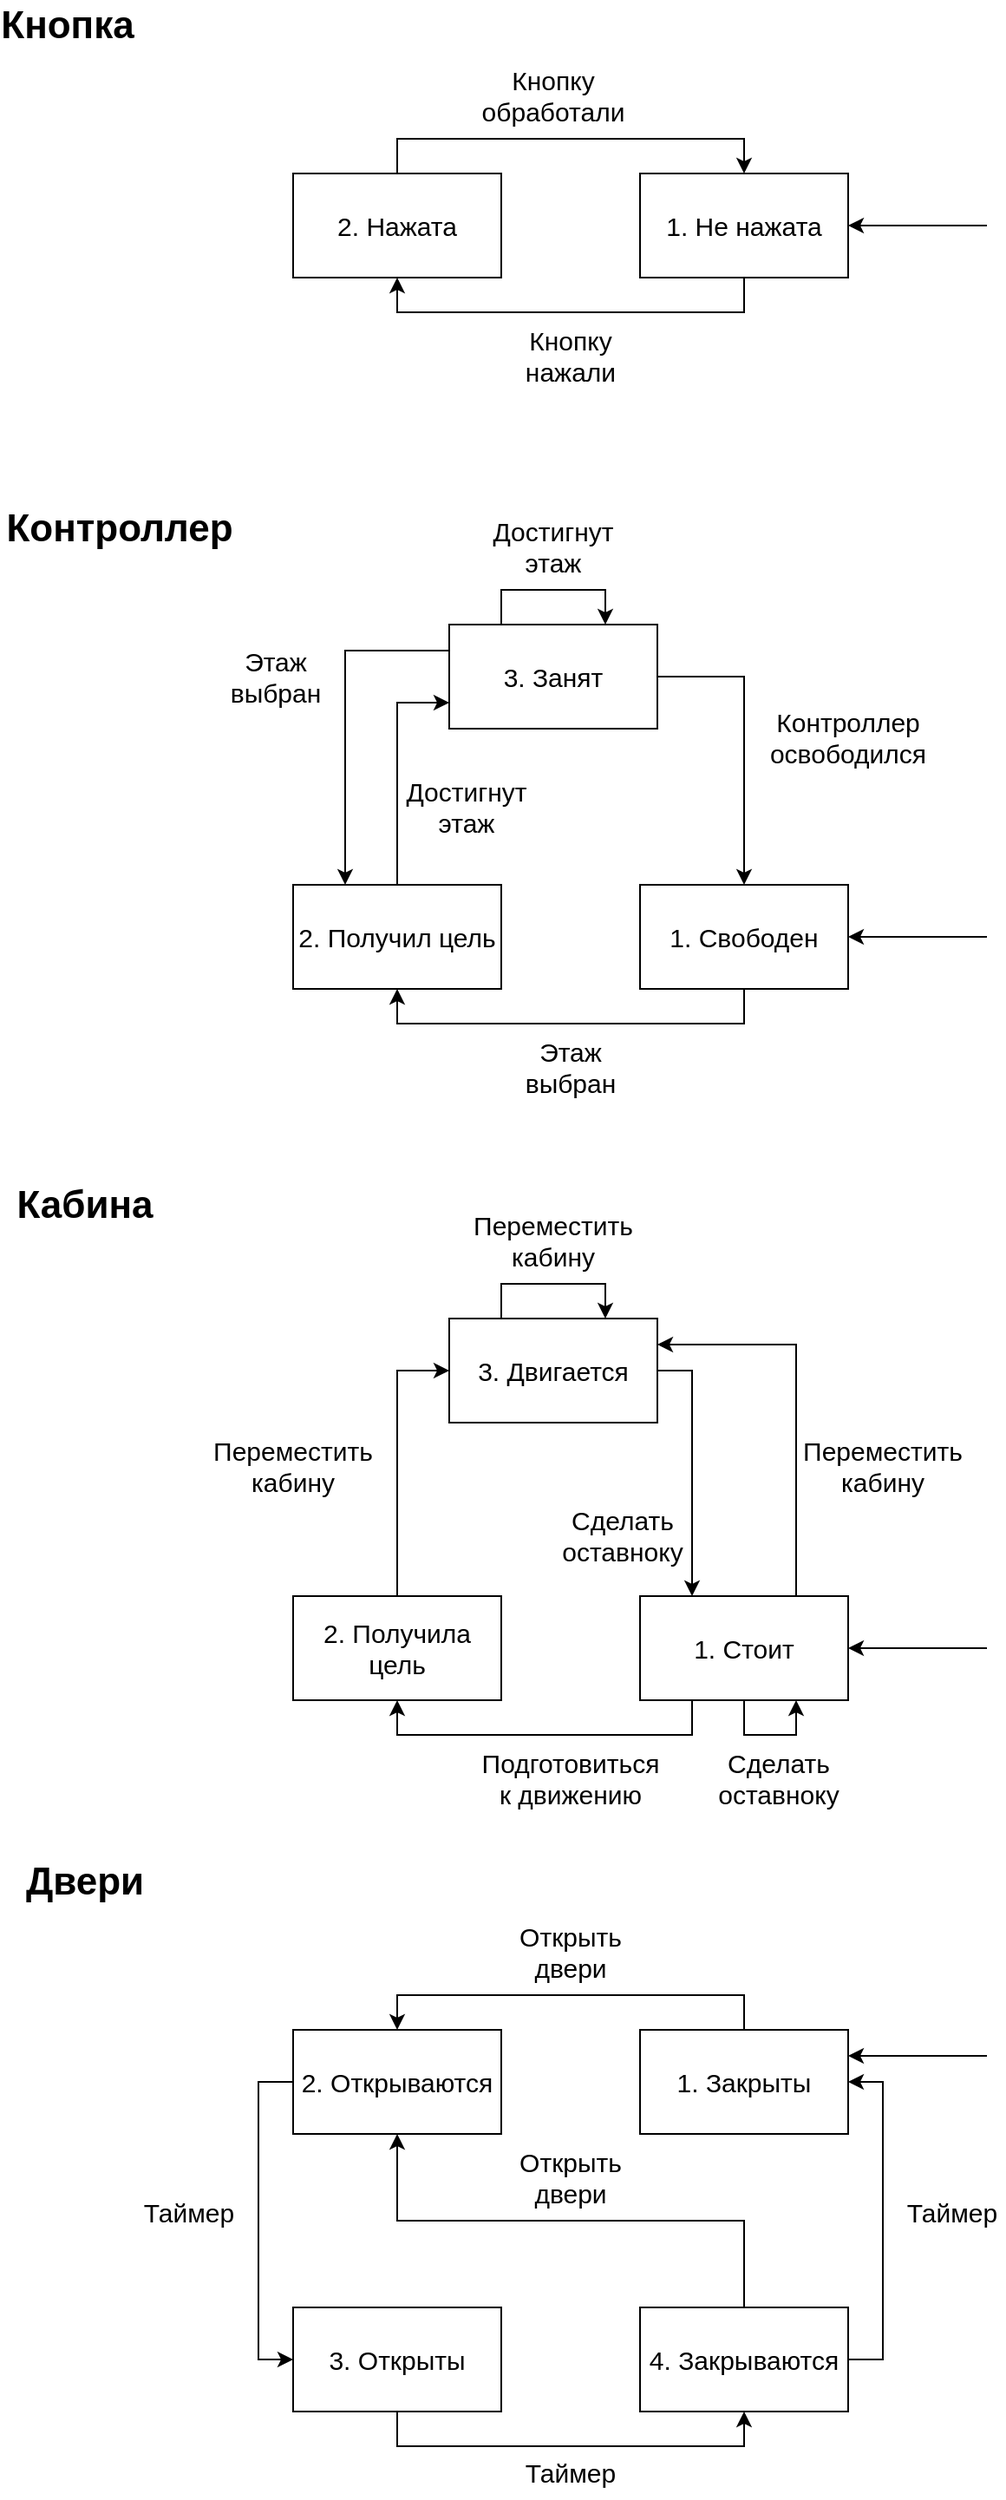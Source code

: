 <mxfile version="18.1.3" type="device"><diagram id="yZQxePFLEc-3SlNq3aoX" name="Page-1"><mxGraphModel dx="1038" dy="489" grid="1" gridSize="10" guides="1" tooltips="1" connect="1" arrows="1" fold="1" page="1" pageScale="1" pageWidth="827" pageHeight="1169" math="0" shadow="0"><root><mxCell id="0"/><mxCell id="1" parent="0"/><mxCell id="qC9KrZw1psJtvGxBCkc3-1" value="Кнопка" style="text;html=1;strokeColor=none;fillColor=none;align=center;verticalAlign=middle;whiteSpace=wrap;rounded=0;fontStyle=1;fontSize=22;" vertex="1" parent="1"><mxGeometry x="40" y="40" width="60" height="30" as="geometry"/></mxCell><mxCell id="qC9KrZw1psJtvGxBCkc3-4" style="edgeStyle=orthogonalEdgeStyle;rounded=0;orthogonalLoop=1;jettySize=auto;html=1;exitX=0.5;exitY=1;exitDx=0;exitDy=0;fontSize=15;entryX=0.5;entryY=1;entryDx=0;entryDy=0;" edge="1" parent="1" source="qC9KrZw1psJtvGxBCkc3-2" target="qC9KrZw1psJtvGxBCkc3-3"><mxGeometry relative="1" as="geometry"><mxPoint x="260" y="250" as="targetPoint"/><Array as="points"><mxPoint x="460" y="220"/><mxPoint x="260" y="220"/></Array></mxGeometry></mxCell><mxCell id="qC9KrZw1psJtvGxBCkc3-2" value="&lt;font style=&quot;font-size: 15px;&quot;&gt;1. Не нажата&lt;/font&gt;" style="rounded=0;whiteSpace=wrap;html=1;fontSize=15;" vertex="1" parent="1"><mxGeometry x="400" y="140" width="120" height="60" as="geometry"/></mxCell><mxCell id="qC9KrZw1psJtvGxBCkc3-5" style="edgeStyle=orthogonalEdgeStyle;rounded=0;orthogonalLoop=1;jettySize=auto;html=1;exitX=0.5;exitY=0;exitDx=0;exitDy=0;entryX=0.5;entryY=0;entryDx=0;entryDy=0;fontSize=15;" edge="1" parent="1" source="qC9KrZw1psJtvGxBCkc3-3" target="qC9KrZw1psJtvGxBCkc3-2"><mxGeometry relative="1" as="geometry"/></mxCell><mxCell id="qC9KrZw1psJtvGxBCkc3-3" value="&lt;font style=&quot;font-size: 15px;&quot;&gt;2. Нажата&lt;/font&gt;" style="rounded=0;whiteSpace=wrap;html=1;fontSize=15;" vertex="1" parent="1"><mxGeometry x="200" y="140" width="120" height="60" as="geometry"/></mxCell><mxCell id="qC9KrZw1psJtvGxBCkc3-6" value="Кнопку нажали" style="text;html=1;strokeColor=none;fillColor=none;align=center;verticalAlign=middle;whiteSpace=wrap;rounded=0;fontSize=15;" vertex="1" parent="1"><mxGeometry x="330" y="230" width="60" height="30" as="geometry"/></mxCell><mxCell id="qC9KrZw1psJtvGxBCkc3-7" value="Кнопку обработали" style="text;html=1;strokeColor=none;fillColor=none;align=center;verticalAlign=middle;whiteSpace=wrap;rounded=0;fontSize=15;" vertex="1" parent="1"><mxGeometry x="320" y="80" width="60" height="30" as="geometry"/></mxCell><mxCell id="qC9KrZw1psJtvGxBCkc3-9" value="Контроллер" style="text;html=1;strokeColor=none;fillColor=none;align=center;verticalAlign=middle;whiteSpace=wrap;rounded=0;fontStyle=1;fontSize=22;" vertex="1" parent="1"><mxGeometry x="70" y="330" width="60" height="30" as="geometry"/></mxCell><mxCell id="qC9KrZw1psJtvGxBCkc3-14" style="edgeStyle=orthogonalEdgeStyle;rounded=0;orthogonalLoop=1;jettySize=auto;html=1;exitX=0.5;exitY=1;exitDx=0;exitDy=0;entryX=0.5;entryY=1;entryDx=0;entryDy=0;fontSize=15;" edge="1" parent="1" source="qC9KrZw1psJtvGxBCkc3-10" target="qC9KrZw1psJtvGxBCkc3-12"><mxGeometry relative="1" as="geometry"/></mxCell><mxCell id="qC9KrZw1psJtvGxBCkc3-24" style="edgeStyle=orthogonalEdgeStyle;rounded=0;orthogonalLoop=1;jettySize=auto;html=1;exitX=1;exitY=0.5;exitDx=0;exitDy=0;fontSize=15;endArrow=none;endFill=0;startArrow=classic;startFill=1;" edge="1" parent="1" source="qC9KrZw1psJtvGxBCkc3-10"><mxGeometry relative="1" as="geometry"><mxPoint x="600" y="580" as="targetPoint"/></mxGeometry></mxCell><mxCell id="qC9KrZw1psJtvGxBCkc3-10" value="&lt;font style=&quot;font-size: 15px;&quot;&gt;1. Свободен&lt;/font&gt;" style="rounded=0;whiteSpace=wrap;html=1;fontSize=15;" vertex="1" parent="1"><mxGeometry x="400" y="550" width="120" height="60" as="geometry"/></mxCell><mxCell id="qC9KrZw1psJtvGxBCkc3-11" value="" style="endArrow=classic;html=1;rounded=0;fontSize=15;entryX=1;entryY=0.5;entryDx=0;entryDy=0;" edge="1" parent="1" target="qC9KrZw1psJtvGxBCkc3-2"><mxGeometry width="50" height="50" relative="1" as="geometry"><mxPoint x="600" y="170" as="sourcePoint"/><mxPoint x="600" y="330" as="targetPoint"/></mxGeometry></mxCell><mxCell id="qC9KrZw1psJtvGxBCkc3-16" style="edgeStyle=orthogonalEdgeStyle;rounded=0;orthogonalLoop=1;jettySize=auto;html=1;exitX=0.5;exitY=0;exitDx=0;exitDy=0;entryX=0;entryY=0.75;entryDx=0;entryDy=0;fontSize=15;" edge="1" parent="1" source="qC9KrZw1psJtvGxBCkc3-12" target="qC9KrZw1psJtvGxBCkc3-13"><mxGeometry relative="1" as="geometry"/></mxCell><mxCell id="qC9KrZw1psJtvGxBCkc3-12" value="&lt;font style=&quot;font-size: 15px;&quot;&gt;2. Получил цель&lt;/font&gt;" style="rounded=0;whiteSpace=wrap;html=1;fontSize=15;" vertex="1" parent="1"><mxGeometry x="200" y="550" width="120" height="60" as="geometry"/></mxCell><mxCell id="qC9KrZw1psJtvGxBCkc3-18" style="edgeStyle=orthogonalEdgeStyle;rounded=0;orthogonalLoop=1;jettySize=auto;html=1;exitX=0;exitY=0.25;exitDx=0;exitDy=0;entryX=0.25;entryY=0;entryDx=0;entryDy=0;fontSize=15;" edge="1" parent="1" source="qC9KrZw1psJtvGxBCkc3-13" target="qC9KrZw1psJtvGxBCkc3-12"><mxGeometry relative="1" as="geometry"/></mxCell><mxCell id="qC9KrZw1psJtvGxBCkc3-22" style="edgeStyle=orthogonalEdgeStyle;rounded=0;orthogonalLoop=1;jettySize=auto;html=1;exitX=1;exitY=0.5;exitDx=0;exitDy=0;entryX=0.5;entryY=0;entryDx=0;entryDy=0;fontSize=15;" edge="1" parent="1" source="qC9KrZw1psJtvGxBCkc3-13" target="qC9KrZw1psJtvGxBCkc3-10"><mxGeometry relative="1" as="geometry"/></mxCell><mxCell id="qC9KrZw1psJtvGxBCkc3-13" value="&lt;font style=&quot;font-size: 15px;&quot;&gt;3. Занят&lt;/font&gt;" style="rounded=0;whiteSpace=wrap;html=1;fontSize=15;" vertex="1" parent="1"><mxGeometry x="290" y="400" width="120" height="60" as="geometry"/></mxCell><mxCell id="qC9KrZw1psJtvGxBCkc3-15" value="Этаж выбран" style="text;html=1;strokeColor=none;fillColor=none;align=center;verticalAlign=middle;whiteSpace=wrap;rounded=0;fontSize=15;" vertex="1" parent="1"><mxGeometry x="330" y="640" width="60" height="30" as="geometry"/></mxCell><mxCell id="qC9KrZw1psJtvGxBCkc3-17" value="Достигнут этаж" style="text;html=1;strokeColor=none;fillColor=none;align=center;verticalAlign=middle;whiteSpace=wrap;rounded=0;fontSize=15;" vertex="1" parent="1"><mxGeometry x="270" y="490" width="60" height="30" as="geometry"/></mxCell><mxCell id="qC9KrZw1psJtvGxBCkc3-19" value="Этаж выбран" style="text;html=1;strokeColor=none;fillColor=none;align=center;verticalAlign=middle;whiteSpace=wrap;rounded=0;fontSize=15;" vertex="1" parent="1"><mxGeometry x="160" y="415" width="60" height="30" as="geometry"/></mxCell><mxCell id="qC9KrZw1psJtvGxBCkc3-20" style="edgeStyle=orthogonalEdgeStyle;rounded=0;orthogonalLoop=1;jettySize=auto;html=1;exitX=0.25;exitY=0;exitDx=0;exitDy=0;entryX=0.75;entryY=0;entryDx=0;entryDy=0;fontSize=15;" edge="1" parent="1" source="qC9KrZw1psJtvGxBCkc3-13" target="qC9KrZw1psJtvGxBCkc3-13"><mxGeometry relative="1" as="geometry"><Array as="points"><mxPoint x="320" y="380"/><mxPoint x="380" y="380"/></Array></mxGeometry></mxCell><mxCell id="qC9KrZw1psJtvGxBCkc3-21" value="Достигнут этаж" style="text;html=1;strokeColor=none;fillColor=none;align=center;verticalAlign=middle;whiteSpace=wrap;rounded=0;fontSize=15;" vertex="1" parent="1"><mxGeometry x="320" y="340" width="60" height="30" as="geometry"/></mxCell><mxCell id="qC9KrZw1psJtvGxBCkc3-23" value="Контроллер освободился" style="text;html=1;strokeColor=none;fillColor=none;align=center;verticalAlign=middle;whiteSpace=wrap;rounded=0;fontSize=15;" vertex="1" parent="1"><mxGeometry x="490" y="450" width="60" height="30" as="geometry"/></mxCell><mxCell id="qC9KrZw1psJtvGxBCkc3-25" value="Кабина" style="text;html=1;strokeColor=none;fillColor=none;align=center;verticalAlign=middle;whiteSpace=wrap;rounded=0;fontStyle=1;fontSize=22;" vertex="1" parent="1"><mxGeometry x="50" y="720" width="60" height="30" as="geometry"/></mxCell><mxCell id="qC9KrZw1psJtvGxBCkc3-28" style="edgeStyle=orthogonalEdgeStyle;rounded=0;orthogonalLoop=1;jettySize=auto;html=1;exitX=1;exitY=0.5;exitDx=0;exitDy=0;fontSize=15;startArrow=classic;startFill=1;endArrow=none;endFill=0;" edge="1" parent="1" source="qC9KrZw1psJtvGxBCkc3-26"><mxGeometry relative="1" as="geometry"><mxPoint x="600" y="990" as="targetPoint"/></mxGeometry></mxCell><mxCell id="qC9KrZw1psJtvGxBCkc3-30" style="edgeStyle=orthogonalEdgeStyle;rounded=0;orthogonalLoop=1;jettySize=auto;html=1;exitX=0.25;exitY=1;exitDx=0;exitDy=0;entryX=0.5;entryY=1;entryDx=0;entryDy=0;fontSize=15;startArrow=none;startFill=0;endArrow=classic;endFill=1;" edge="1" parent="1" source="qC9KrZw1psJtvGxBCkc3-26" target="qC9KrZw1psJtvGxBCkc3-29"><mxGeometry relative="1" as="geometry"/></mxCell><mxCell id="qC9KrZw1psJtvGxBCkc3-39" style="edgeStyle=orthogonalEdgeStyle;rounded=0;orthogonalLoop=1;jettySize=auto;html=1;exitX=0.75;exitY=0;exitDx=0;exitDy=0;entryX=1;entryY=0.25;entryDx=0;entryDy=0;fontSize=15;startArrow=none;startFill=0;endArrow=classic;endFill=1;" edge="1" parent="1" source="qC9KrZw1psJtvGxBCkc3-26" target="qC9KrZw1psJtvGxBCkc3-32"><mxGeometry relative="1" as="geometry"/></mxCell><mxCell id="qC9KrZw1psJtvGxBCkc3-43" style="edgeStyle=orthogonalEdgeStyle;rounded=0;orthogonalLoop=1;jettySize=auto;html=1;exitX=0.5;exitY=1;exitDx=0;exitDy=0;fontSize=15;startArrow=none;startFill=0;endArrow=classic;endFill=1;" edge="1" parent="1" source="qC9KrZw1psJtvGxBCkc3-26"><mxGeometry relative="1" as="geometry"><mxPoint x="490" y="1020" as="targetPoint"/><Array as="points"><mxPoint x="460" y="1040"/><mxPoint x="490" y="1040"/><mxPoint x="490" y="1022"/></Array></mxGeometry></mxCell><mxCell id="qC9KrZw1psJtvGxBCkc3-26" value="&lt;font style=&quot;font-size: 15px;&quot;&gt;1. Стоит&lt;/font&gt;" style="rounded=0;whiteSpace=wrap;html=1;fontSize=15;" vertex="1" parent="1"><mxGeometry x="400" y="960" width="120" height="60" as="geometry"/></mxCell><mxCell id="qC9KrZw1psJtvGxBCkc3-33" style="edgeStyle=orthogonalEdgeStyle;rounded=0;orthogonalLoop=1;jettySize=auto;html=1;exitX=0.5;exitY=0;exitDx=0;exitDy=0;entryX=0;entryY=0.5;entryDx=0;entryDy=0;fontSize=15;startArrow=none;startFill=0;endArrow=classic;endFill=1;" edge="1" parent="1" source="qC9KrZw1psJtvGxBCkc3-29" target="qC9KrZw1psJtvGxBCkc3-32"><mxGeometry relative="1" as="geometry"/></mxCell><mxCell id="qC9KrZw1psJtvGxBCkc3-29" value="&lt;font style=&quot;font-size: 15px;&quot;&gt;2. Получила цель&lt;/font&gt;" style="rounded=0;whiteSpace=wrap;html=1;fontSize=15;" vertex="1" parent="1"><mxGeometry x="200" y="960" width="120" height="60" as="geometry"/></mxCell><mxCell id="qC9KrZw1psJtvGxBCkc3-31" value="Подготовиться к движению" style="text;html=1;strokeColor=none;fillColor=none;align=center;verticalAlign=middle;whiteSpace=wrap;rounded=0;fontSize=15;" vertex="1" parent="1"><mxGeometry x="330" y="1050" width="60" height="30" as="geometry"/></mxCell><mxCell id="qC9KrZw1psJtvGxBCkc3-38" style="edgeStyle=orthogonalEdgeStyle;rounded=0;orthogonalLoop=1;jettySize=auto;html=1;exitX=1;exitY=0.5;exitDx=0;exitDy=0;entryX=0.25;entryY=0;entryDx=0;entryDy=0;fontSize=15;startArrow=none;startFill=0;endArrow=classic;endFill=1;" edge="1" parent="1" source="qC9KrZw1psJtvGxBCkc3-32" target="qC9KrZw1psJtvGxBCkc3-26"><mxGeometry relative="1" as="geometry"/></mxCell><mxCell id="qC9KrZw1psJtvGxBCkc3-32" value="&lt;font style=&quot;font-size: 15px;&quot;&gt;3. Двигается&lt;/font&gt;" style="rounded=0;whiteSpace=wrap;html=1;fontSize=15;" vertex="1" parent="1"><mxGeometry x="290" y="800" width="120" height="60" as="geometry"/></mxCell><mxCell id="qC9KrZw1psJtvGxBCkc3-34" value="Переместить кабину" style="text;html=1;strokeColor=none;fillColor=none;align=center;verticalAlign=middle;whiteSpace=wrap;rounded=0;fontSize=15;" vertex="1" parent="1"><mxGeometry x="170" y="870" width="60" height="30" as="geometry"/></mxCell><mxCell id="qC9KrZw1psJtvGxBCkc3-35" style="edgeStyle=orthogonalEdgeStyle;rounded=0;orthogonalLoop=1;jettySize=auto;html=1;exitX=0.25;exitY=0;exitDx=0;exitDy=0;entryX=0.75;entryY=0;entryDx=0;entryDy=0;fontSize=15;startArrow=none;startFill=0;endArrow=classic;endFill=1;" edge="1" parent="1" source="qC9KrZw1psJtvGxBCkc3-32" target="qC9KrZw1psJtvGxBCkc3-32"><mxGeometry relative="1" as="geometry"><Array as="points"><mxPoint x="320" y="780"/><mxPoint x="380" y="780"/></Array></mxGeometry></mxCell><mxCell id="qC9KrZw1psJtvGxBCkc3-36" value="Переместить кабину" style="text;html=1;strokeColor=none;fillColor=none;align=center;verticalAlign=middle;whiteSpace=wrap;rounded=0;fontSize=15;" vertex="1" parent="1"><mxGeometry x="320" y="740" width="60" height="30" as="geometry"/></mxCell><mxCell id="qC9KrZw1psJtvGxBCkc3-40" value="Переместить кабину" style="text;html=1;strokeColor=none;fillColor=none;align=center;verticalAlign=middle;whiteSpace=wrap;rounded=0;fontSize=15;" vertex="1" parent="1"><mxGeometry x="510" y="870" width="60" height="30" as="geometry"/></mxCell><mxCell id="qC9KrZw1psJtvGxBCkc3-41" value="Сделать оставноку" style="text;html=1;strokeColor=none;fillColor=none;align=center;verticalAlign=middle;whiteSpace=wrap;rounded=0;fontSize=15;" vertex="1" parent="1"><mxGeometry x="360" y="910" width="60" height="30" as="geometry"/></mxCell><mxCell id="qC9KrZw1psJtvGxBCkc3-44" value="Сделать оставноку" style="text;html=1;strokeColor=none;fillColor=none;align=center;verticalAlign=middle;whiteSpace=wrap;rounded=0;fontSize=15;" vertex="1" parent="1"><mxGeometry x="450" y="1050" width="60" height="30" as="geometry"/></mxCell><mxCell id="qC9KrZw1psJtvGxBCkc3-45" value="Двери" style="text;html=1;strokeColor=none;fillColor=none;align=center;verticalAlign=middle;whiteSpace=wrap;rounded=0;fontStyle=1;fontSize=22;" vertex="1" parent="1"><mxGeometry x="50" y="1110" width="60" height="30" as="geometry"/></mxCell><mxCell id="qC9KrZw1psJtvGxBCkc3-50" style="edgeStyle=orthogonalEdgeStyle;rounded=0;orthogonalLoop=1;jettySize=auto;html=1;exitX=0.5;exitY=0;exitDx=0;exitDy=0;entryX=0.5;entryY=0;entryDx=0;entryDy=0;fontSize=15;startArrow=none;startFill=0;endArrow=classic;endFill=1;" edge="1" parent="1" source="qC9KrZw1psJtvGxBCkc3-46" target="qC9KrZw1psJtvGxBCkc3-47"><mxGeometry relative="1" as="geometry"/></mxCell><mxCell id="qC9KrZw1psJtvGxBCkc3-61" style="edgeStyle=orthogonalEdgeStyle;rounded=0;orthogonalLoop=1;jettySize=auto;html=1;exitX=1;exitY=0.25;exitDx=0;exitDy=0;fontSize=15;startArrow=classic;startFill=1;endArrow=none;endFill=0;" edge="1" parent="1" source="qC9KrZw1psJtvGxBCkc3-46"><mxGeometry relative="1" as="geometry"><mxPoint x="600" y="1225" as="targetPoint"/></mxGeometry></mxCell><mxCell id="qC9KrZw1psJtvGxBCkc3-46" value="&lt;font style=&quot;font-size: 15px;&quot;&gt;1. Закрыты&lt;/font&gt;" style="rounded=0;whiteSpace=wrap;html=1;fontSize=15;" vertex="1" parent="1"><mxGeometry x="400" y="1210" width="120" height="60" as="geometry"/></mxCell><mxCell id="qC9KrZw1psJtvGxBCkc3-54" style="edgeStyle=orthogonalEdgeStyle;rounded=0;orthogonalLoop=1;jettySize=auto;html=1;exitX=0;exitY=0.5;exitDx=0;exitDy=0;entryX=0;entryY=0.5;entryDx=0;entryDy=0;fontSize=15;startArrow=none;startFill=0;endArrow=classic;endFill=1;" edge="1" parent="1" source="qC9KrZw1psJtvGxBCkc3-47" target="qC9KrZw1psJtvGxBCkc3-48"><mxGeometry relative="1" as="geometry"/></mxCell><mxCell id="qC9KrZw1psJtvGxBCkc3-47" value="&lt;font style=&quot;font-size: 15px;&quot;&gt;2. Открываются&lt;/font&gt;" style="rounded=0;whiteSpace=wrap;html=1;fontSize=15;" vertex="1" parent="1"><mxGeometry x="200" y="1210" width="120" height="60" as="geometry"/></mxCell><mxCell id="qC9KrZw1psJtvGxBCkc3-56" style="edgeStyle=orthogonalEdgeStyle;rounded=0;orthogonalLoop=1;jettySize=auto;html=1;exitX=0.5;exitY=1;exitDx=0;exitDy=0;entryX=0.5;entryY=1;entryDx=0;entryDy=0;fontSize=15;startArrow=none;startFill=0;endArrow=classic;endFill=1;" edge="1" parent="1" source="qC9KrZw1psJtvGxBCkc3-48" target="qC9KrZw1psJtvGxBCkc3-49"><mxGeometry relative="1" as="geometry"/></mxCell><mxCell id="qC9KrZw1psJtvGxBCkc3-48" value="&lt;font style=&quot;font-size: 15px;&quot;&gt;3. Открыты&lt;/font&gt;" style="rounded=0;whiteSpace=wrap;html=1;fontSize=15;" vertex="1" parent="1"><mxGeometry x="200" y="1370" width="120" height="60" as="geometry"/></mxCell><mxCell id="qC9KrZw1psJtvGxBCkc3-52" style="edgeStyle=orthogonalEdgeStyle;rounded=0;orthogonalLoop=1;jettySize=auto;html=1;exitX=0.5;exitY=0;exitDx=0;exitDy=0;entryX=0.5;entryY=1;entryDx=0;entryDy=0;fontSize=15;startArrow=none;startFill=0;endArrow=classic;endFill=1;" edge="1" parent="1" source="qC9KrZw1psJtvGxBCkc3-49" target="qC9KrZw1psJtvGxBCkc3-47"><mxGeometry relative="1" as="geometry"/></mxCell><mxCell id="qC9KrZw1psJtvGxBCkc3-58" style="edgeStyle=orthogonalEdgeStyle;rounded=0;orthogonalLoop=1;jettySize=auto;html=1;exitX=1;exitY=0.5;exitDx=0;exitDy=0;entryX=1;entryY=0.5;entryDx=0;entryDy=0;fontSize=15;startArrow=none;startFill=0;endArrow=classic;endFill=1;" edge="1" parent="1" source="qC9KrZw1psJtvGxBCkc3-49" target="qC9KrZw1psJtvGxBCkc3-46"><mxGeometry relative="1" as="geometry"/></mxCell><mxCell id="qC9KrZw1psJtvGxBCkc3-49" value="&lt;font style=&quot;font-size: 15px;&quot;&gt;4. Закрываются&lt;/font&gt;" style="rounded=0;whiteSpace=wrap;html=1;fontSize=15;" vertex="1" parent="1"><mxGeometry x="400" y="1370" width="120" height="60" as="geometry"/></mxCell><mxCell id="qC9KrZw1psJtvGxBCkc3-51" value="Открыть двери" style="text;html=1;strokeColor=none;fillColor=none;align=center;verticalAlign=middle;whiteSpace=wrap;rounded=0;fontSize=15;" vertex="1" parent="1"><mxGeometry x="330" y="1150" width="60" height="30" as="geometry"/></mxCell><mxCell id="qC9KrZw1psJtvGxBCkc3-53" value="Открыть двери" style="text;html=1;strokeColor=none;fillColor=none;align=center;verticalAlign=middle;whiteSpace=wrap;rounded=0;fontSize=15;" vertex="1" parent="1"><mxGeometry x="330" y="1280" width="60" height="30" as="geometry"/></mxCell><mxCell id="qC9KrZw1psJtvGxBCkc3-55" value="Таймер" style="text;html=1;strokeColor=none;fillColor=none;align=center;verticalAlign=middle;whiteSpace=wrap;rounded=0;fontSize=15;" vertex="1" parent="1"><mxGeometry x="110" y="1300" width="60" height="30" as="geometry"/></mxCell><mxCell id="qC9KrZw1psJtvGxBCkc3-57" value="Таймер" style="text;html=1;strokeColor=none;fillColor=none;align=center;verticalAlign=middle;whiteSpace=wrap;rounded=0;fontSize=15;" vertex="1" parent="1"><mxGeometry x="330" y="1450" width="60" height="30" as="geometry"/></mxCell><mxCell id="qC9KrZw1psJtvGxBCkc3-59" value="Таймер" style="text;html=1;strokeColor=none;fillColor=none;align=center;verticalAlign=middle;whiteSpace=wrap;rounded=0;fontSize=15;" vertex="1" parent="1"><mxGeometry x="550" y="1300" width="60" height="30" as="geometry"/></mxCell></root></mxGraphModel></diagram></mxfile>